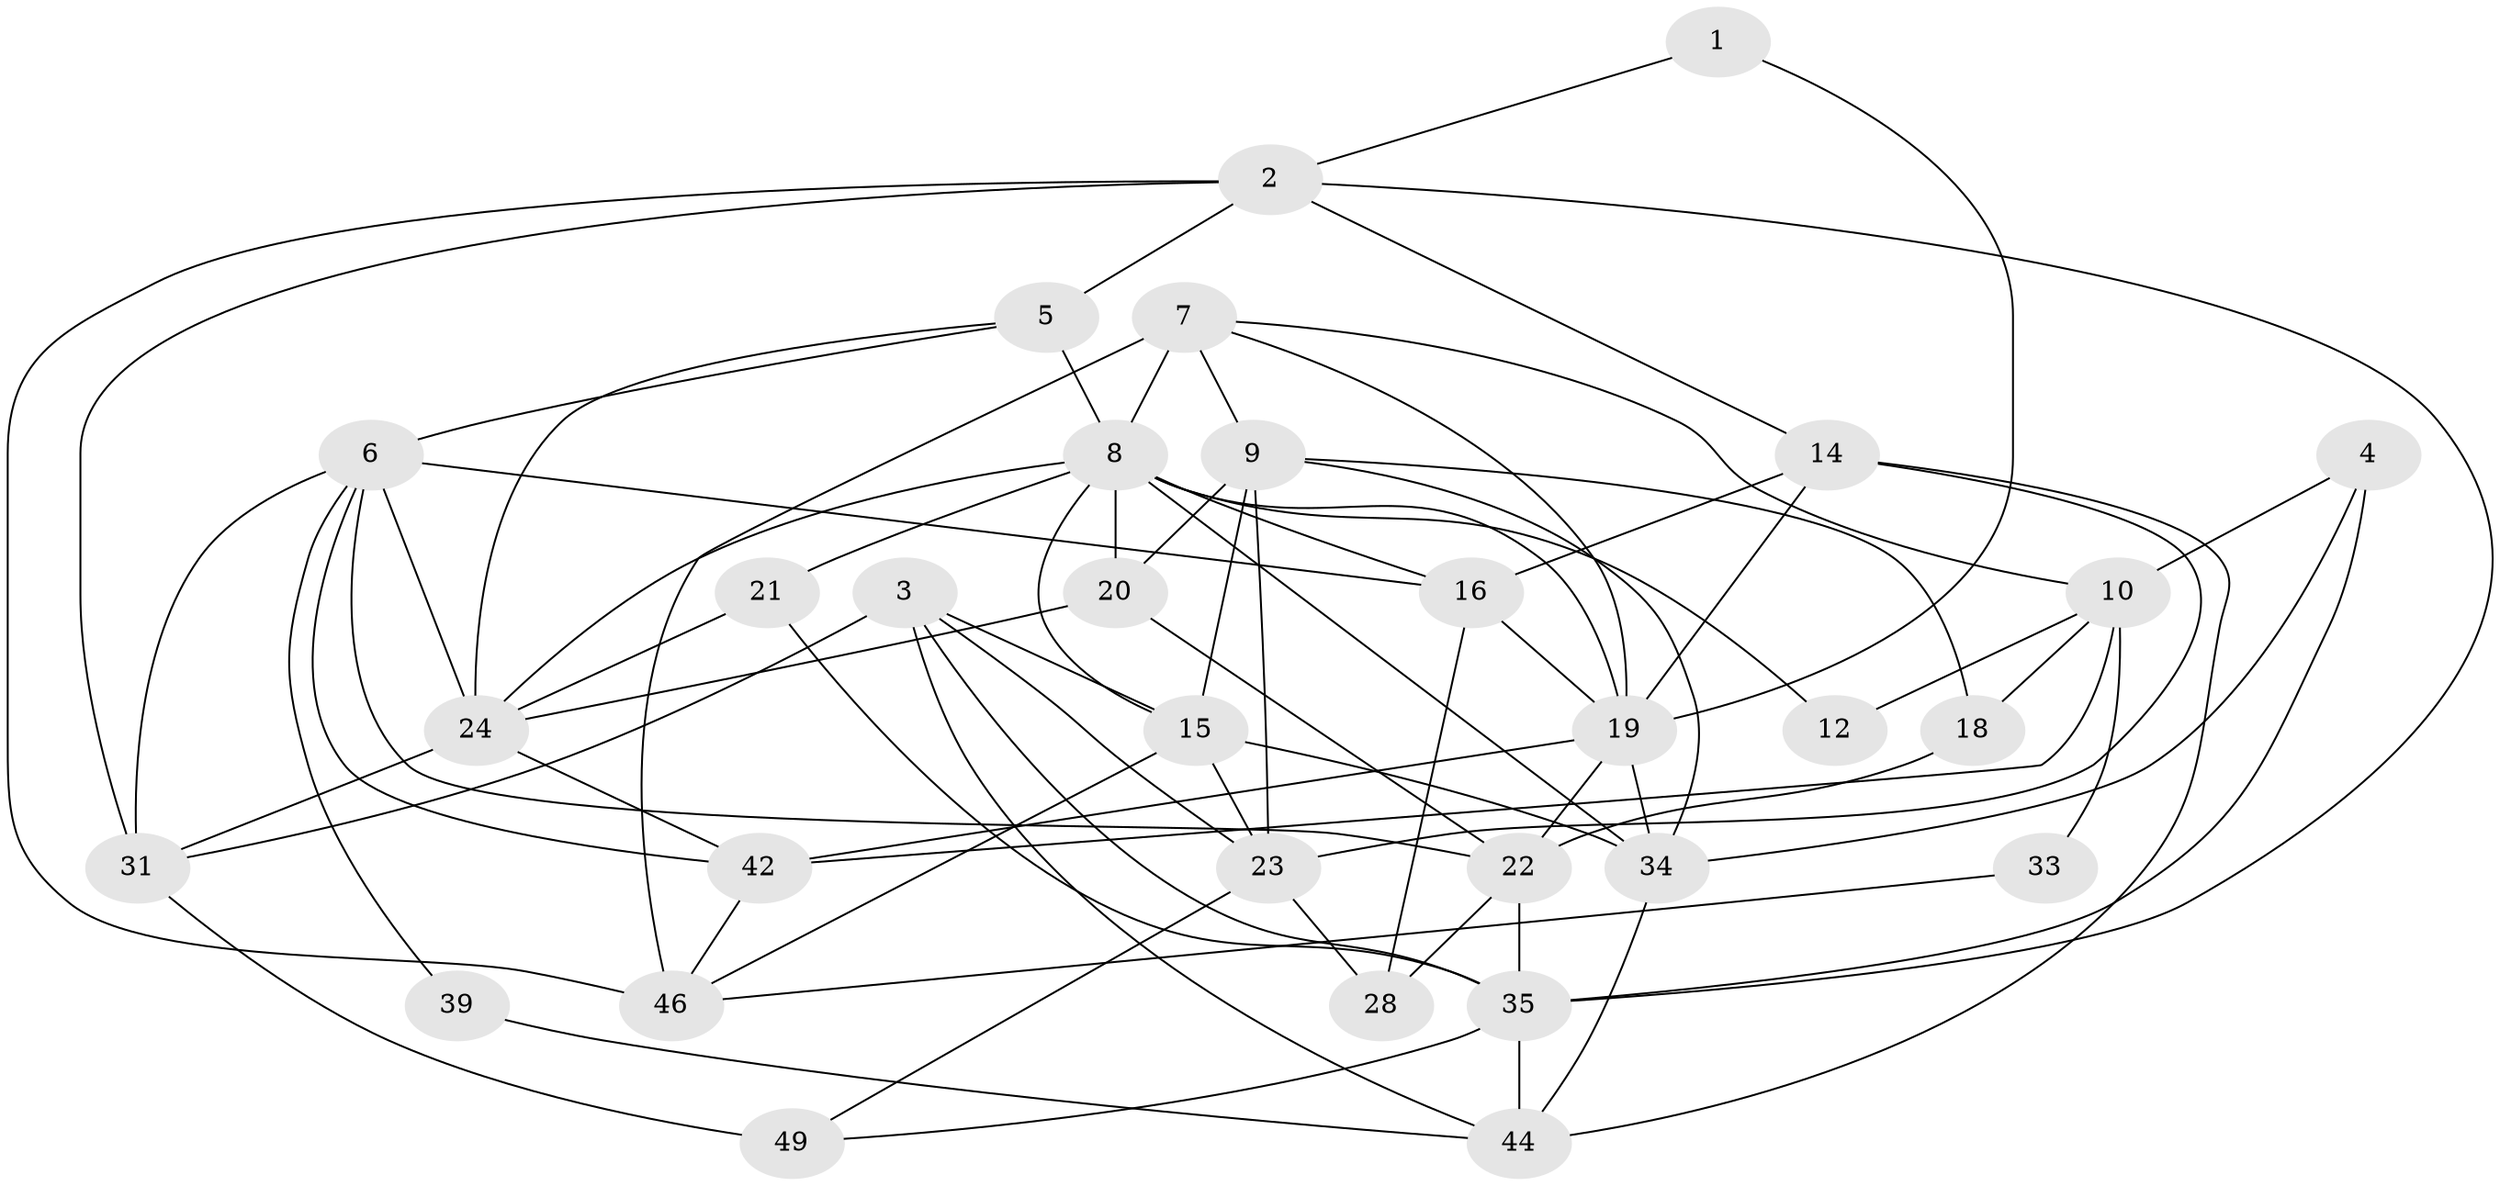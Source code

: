// Generated by graph-tools (version 1.1) at 2025/52/02/27/25 19:52:09]
// undirected, 31 vertices, 76 edges
graph export_dot {
graph [start="1"]
  node [color=gray90,style=filled];
  1;
  2 [super="+43"];
  3 [super="+41"];
  4;
  5 [super="+29"];
  6 [super="+13"];
  7 [super="+26"];
  8 [super="+11"];
  9 [super="+30"];
  10 [super="+17"];
  12;
  14;
  15 [super="+38"];
  16 [super="+37"];
  18;
  19 [super="+27"];
  20 [super="+25"];
  21;
  22 [super="+50"];
  23 [super="+32"];
  24 [super="+40"];
  28;
  31 [super="+47"];
  33;
  34 [super="+36"];
  35 [super="+45"];
  39;
  42;
  44;
  46 [super="+48"];
  49;
  1 -- 2;
  1 -- 19;
  2 -- 46;
  2 -- 31;
  2 -- 35;
  2 -- 14;
  2 -- 5;
  3 -- 23;
  3 -- 44;
  3 -- 15;
  3 -- 35;
  3 -- 31;
  4 -- 35;
  4 -- 10;
  4 -- 34;
  5 -- 6;
  5 -- 24;
  5 -- 8;
  6 -- 16;
  6 -- 39;
  6 -- 22;
  6 -- 24;
  6 -- 42;
  6 -- 31;
  7 -- 9;
  7 -- 46 [weight=2];
  7 -- 10;
  7 -- 8;
  7 -- 19;
  8 -- 12;
  8 -- 20;
  8 -- 21;
  8 -- 19;
  8 -- 24;
  8 -- 34;
  8 -- 16;
  8 -- 15;
  9 -- 23;
  9 -- 18;
  9 -- 15;
  9 -- 34;
  9 -- 20 [weight=2];
  10 -- 42;
  10 -- 18;
  10 -- 33;
  10 -- 12;
  14 -- 19;
  14 -- 23;
  14 -- 44;
  14 -- 16;
  15 -- 46;
  15 -- 34;
  15 -- 23;
  16 -- 19;
  16 -- 28;
  18 -- 22;
  19 -- 22 [weight=2];
  19 -- 42;
  19 -- 34;
  20 -- 22 [weight=2];
  20 -- 24;
  21 -- 24;
  21 -- 35;
  22 -- 28;
  22 -- 35;
  23 -- 49;
  23 -- 28;
  24 -- 42;
  24 -- 31;
  31 -- 49;
  33 -- 46;
  34 -- 44;
  35 -- 44;
  35 -- 49;
  39 -- 44;
  42 -- 46;
}
